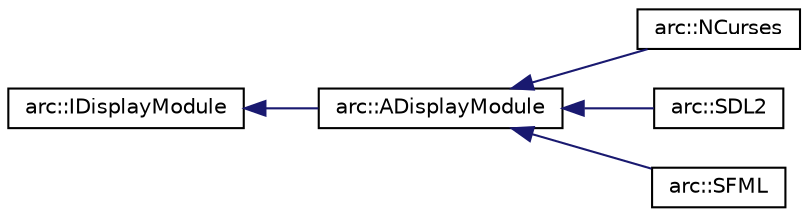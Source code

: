digraph "Graphical Class Hierarchy"
{
 // LATEX_PDF_SIZE
  edge [fontname="Helvetica",fontsize="10",labelfontname="Helvetica",labelfontsize="10"];
  node [fontname="Helvetica",fontsize="10",shape=record];
  rankdir="LR";
  Node0 [label="arc::IDisplayModule",height=0.2,width=0.4,color="black", fillcolor="white", style="filled",URL="$classarc_1_1IDisplayModule.html",tooltip="An interface for display modules."];
  Node0 -> Node1 [dir="back",color="midnightblue",fontsize="10",style="solid",fontname="Helvetica"];
  Node1 [label="arc::ADisplayModule",height=0.2,width=0.4,color="black", fillcolor="white", style="filled",URL="$classarc_1_1ADisplayModule.html",tooltip=" "];
  Node1 -> Node2 [dir="back",color="midnightblue",fontsize="10",style="solid",fontname="Helvetica"];
  Node2 [label="arc::NCurses",height=0.2,width=0.4,color="black", fillcolor="white", style="filled",URL="$classarc_1_1NCurses.html",tooltip="NCurses implementation of the ADisplayModule abstract class."];
  Node1 -> Node3 [dir="back",color="midnightblue",fontsize="10",style="solid",fontname="Helvetica"];
  Node3 [label="arc::SDL2",height=0.2,width=0.4,color="black", fillcolor="white", style="filled",URL="$classarc_1_1SDL2.html",tooltip="SDL2 implementation of the ADisplayModule abstract class."];
  Node1 -> Node4 [dir="back",color="midnightblue",fontsize="10",style="solid",fontname="Helvetica"];
  Node4 [label="arc::SFML",height=0.2,width=0.4,color="black", fillcolor="white", style="filled",URL="$classarc_1_1SFML.html",tooltip="SFML implementation of the ADisplayModule abstract class."];
}
